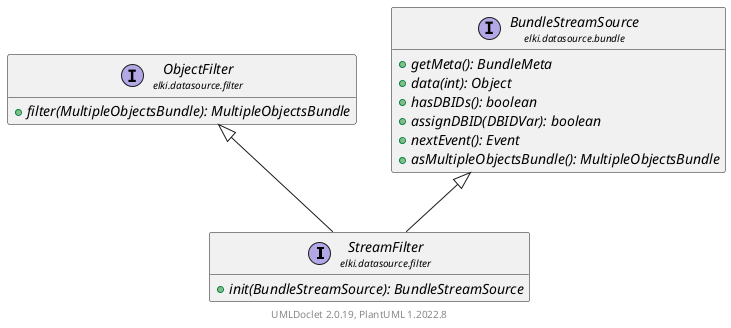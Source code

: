 @startuml
    remove .*\.(Instance|Par|Parameterizer|Factory)$
    set namespaceSeparator none
    hide empty fields
    hide empty methods

    interface "<size:14>StreamFilter\n<size:10>elki.datasource.filter" as elki.datasource.filter.StreamFilter [[StreamFilter.html]] {
        {abstract} +init(BundleStreamSource): BundleStreamSource
    }

    interface "<size:14>ObjectFilter\n<size:10>elki.datasource.filter" as elki.datasource.filter.ObjectFilter [[ObjectFilter.html]] {
        {abstract} +filter(MultipleObjectsBundle): MultipleObjectsBundle
    }
    interface "<size:14>BundleStreamSource\n<size:10>elki.datasource.bundle" as elki.datasource.bundle.BundleStreamSource [[../bundle/BundleStreamSource.html]] {
        {abstract} +getMeta(): BundleMeta
        {abstract} +data(int): Object
        {abstract} +hasDBIDs(): boolean
        {abstract} +assignDBID(DBIDVar): boolean
        {abstract} +nextEvent(): Event
        {abstract} +asMultipleObjectsBundle(): MultipleObjectsBundle
    }

    elki.datasource.filter.ObjectFilter <|-- elki.datasource.filter.StreamFilter
    elki.datasource.bundle.BundleStreamSource <|-- elki.datasource.filter.StreamFilter

    center footer UMLDoclet 2.0.19, PlantUML 1.2022.8
@enduml
